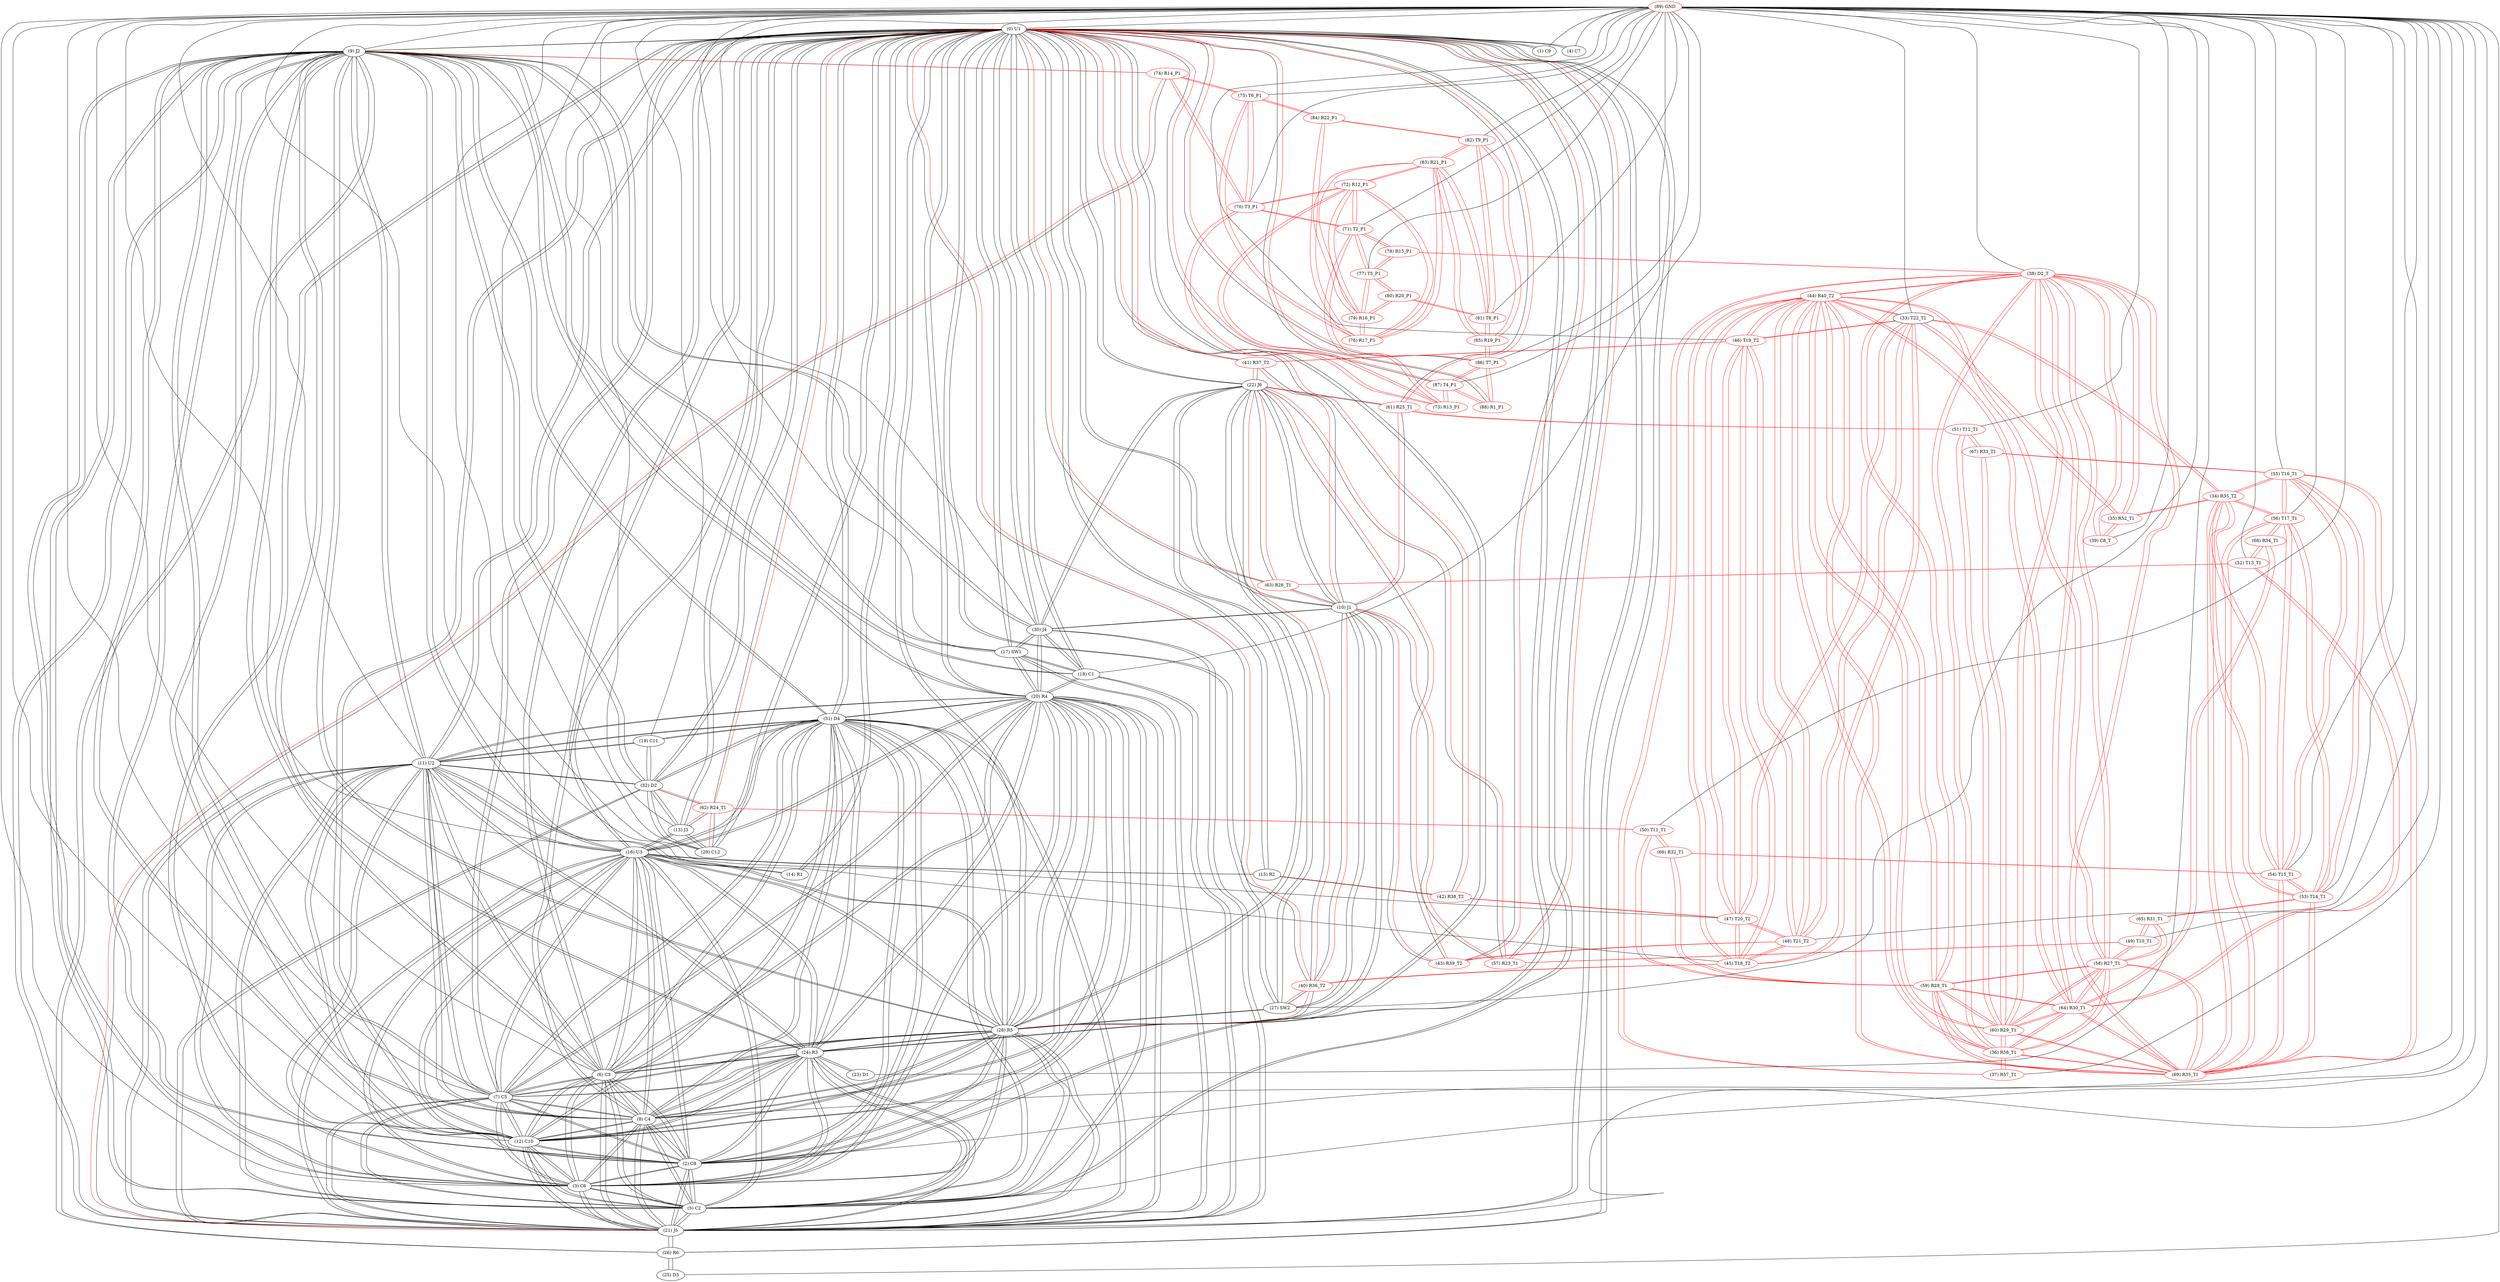 graph {
	0 [label="(0) U1"]
	9 [label="(9) J2"]
	21 [label="(21) J5"]
	26 [label="(26) R6"]
	10 [label="(10) J1"]
	28 [label="(28) R5"]
	22 [label="(22) J6"]
	27 [label="(27) SW2"]
	40 [label="(40) R36_T2"]
	16 [label="(16) U3"]
	5 [label="(5) C2"]
	3 [label="(3) C6"]
	2 [label="(2) C8"]
	20 [label="(20) R4"]
	12 [label="(12) C10"]
	8 [label="(8) C4"]
	11 [label="(11) U2"]
	7 [label="(7) C5"]
	6 [label="(6) C3"]
	24 [label="(24) R3"]
	31 [label="(31) D4"]
	1 [label="(1) C9"]
	43 [label="(43) R39_T2"]
	41 [label="(41) R37_T2"]
	57 [label="(57) R23_T1"]
	30 [label="(30) J4"]
	63 [label="(63) R26_T1"]
	61 [label="(61) R25_T1"]
	4 [label="(4) C7"]
	18 [label="(18) C1"]
	17 [label="(17) SW1"]
	13 [label="(13) J3"]
	32 [label="(32) D2"]
	29 [label="(29) C12"]
	62 [label="(62) R24_T1"]
	15 [label="(15) R2"]
	42 [label="(42) R38_T2"]
	14 [label="(14) R1"]
	88 [label="(88) R1_P1"]
	87 [label="(87) T4_P1"]
	86 [label="(86) T7_P1"]
	1 [label="(1) C9"]
	0 [label="(0) U1"]
	2 [label="(2) C8"]
	9 [label="(9) J2"]
	0 [label="(0) U1"]
	16 [label="(16) U3"]
	5 [label="(5) C2"]
	3 [label="(3) C6"]
	20 [label="(20) R4"]
	12 [label="(12) C10"]
	8 [label="(8) C4"]
	11 [label="(11) U2"]
	7 [label="(7) C5"]
	6 [label="(6) C3"]
	24 [label="(24) R3"]
	31 [label="(31) D4"]
	21 [label="(21) J5"]
	28 [label="(28) R5"]
	3 [label="(3) C6"]
	9 [label="(9) J2"]
	0 [label="(0) U1"]
	16 [label="(16) U3"]
	5 [label="(5) C2"]
	2 [label="(2) C8"]
	20 [label="(20) R4"]
	12 [label="(12) C10"]
	8 [label="(8) C4"]
	11 [label="(11) U2"]
	7 [label="(7) C5"]
	6 [label="(6) C3"]
	24 [label="(24) R3"]
	31 [label="(31) D4"]
	21 [label="(21) J5"]
	28 [label="(28) R5"]
	4 [label="(4) C7"]
	0 [label="(0) U1"]
	5 [label="(5) C2"]
	9 [label="(9) J2"]
	0 [label="(0) U1"]
	16 [label="(16) U3"]
	3 [label="(3) C6"]
	2 [label="(2) C8"]
	20 [label="(20) R4"]
	12 [label="(12) C10"]
	8 [label="(8) C4"]
	11 [label="(11) U2"]
	7 [label="(7) C5"]
	6 [label="(6) C3"]
	24 [label="(24) R3"]
	31 [label="(31) D4"]
	21 [label="(21) J5"]
	28 [label="(28) R5"]
	6 [label="(6) C3"]
	9 [label="(9) J2"]
	0 [label="(0) U1"]
	16 [label="(16) U3"]
	5 [label="(5) C2"]
	3 [label="(3) C6"]
	2 [label="(2) C8"]
	20 [label="(20) R4"]
	12 [label="(12) C10"]
	8 [label="(8) C4"]
	11 [label="(11) U2"]
	7 [label="(7) C5"]
	24 [label="(24) R3"]
	31 [label="(31) D4"]
	21 [label="(21) J5"]
	28 [label="(28) R5"]
	7 [label="(7) C5"]
	9 [label="(9) J2"]
	0 [label="(0) U1"]
	16 [label="(16) U3"]
	5 [label="(5) C2"]
	3 [label="(3) C6"]
	2 [label="(2) C8"]
	20 [label="(20) R4"]
	12 [label="(12) C10"]
	8 [label="(8) C4"]
	11 [label="(11) U2"]
	6 [label="(6) C3"]
	24 [label="(24) R3"]
	31 [label="(31) D4"]
	21 [label="(21) J5"]
	28 [label="(28) R5"]
	8 [label="(8) C4"]
	9 [label="(9) J2"]
	0 [label="(0) U1"]
	16 [label="(16) U3"]
	5 [label="(5) C2"]
	3 [label="(3) C6"]
	2 [label="(2) C8"]
	20 [label="(20) R4"]
	12 [label="(12) C10"]
	11 [label="(11) U2"]
	7 [label="(7) C5"]
	6 [label="(6) C3"]
	24 [label="(24) R3"]
	31 [label="(31) D4"]
	21 [label="(21) J5"]
	28 [label="(28) R5"]
	9 [label="(9) J2"]
	0 [label="(0) U1"]
	21 [label="(21) J5"]
	26 [label="(26) R6"]
	16 [label="(16) U3"]
	5 [label="(5) C2"]
	3 [label="(3) C6"]
	2 [label="(2) C8"]
	20 [label="(20) R4"]
	12 [label="(12) C10"]
	8 [label="(8) C4"]
	11 [label="(11) U2"]
	7 [label="(7) C5"]
	6 [label="(6) C3"]
	24 [label="(24) R3"]
	31 [label="(31) D4"]
	28 [label="(28) R5"]
	32 [label="(32) D2"]
	18 [label="(18) C1"]
	30 [label="(30) J4"]
	17 [label="(17) SW1"]
	74 [label="(74) R14_P1"]
	10 [label="(10) J1"]
	28 [label="(28) R5"]
	0 [label="(0) U1"]
	22 [label="(22) J6"]
	27 [label="(27) SW2"]
	40 [label="(40) R36_T2"]
	43 [label="(43) R39_T2"]
	41 [label="(41) R37_T2"]
	57 [label="(57) R23_T1"]
	30 [label="(30) J4"]
	63 [label="(63) R26_T1"]
	61 [label="(61) R25_T1"]
	11 [label="(11) U2"]
	9 [label="(9) J2"]
	0 [label="(0) U1"]
	16 [label="(16) U3"]
	5 [label="(5) C2"]
	3 [label="(3) C6"]
	2 [label="(2) C8"]
	20 [label="(20) R4"]
	12 [label="(12) C10"]
	8 [label="(8) C4"]
	7 [label="(7) C5"]
	6 [label="(6) C3"]
	24 [label="(24) R3"]
	31 [label="(31) D4"]
	21 [label="(21) J5"]
	28 [label="(28) R5"]
	19 [label="(19) C11"]
	32 [label="(32) D2"]
	12 [label="(12) C10"]
	9 [label="(9) J2"]
	0 [label="(0) U1"]
	16 [label="(16) U3"]
	5 [label="(5) C2"]
	3 [label="(3) C6"]
	2 [label="(2) C8"]
	20 [label="(20) R4"]
	8 [label="(8) C4"]
	11 [label="(11) U2"]
	7 [label="(7) C5"]
	6 [label="(6) C3"]
	24 [label="(24) R3"]
	31 [label="(31) D4"]
	21 [label="(21) J5"]
	28 [label="(28) R5"]
	13 [label="(13) J3"]
	0 [label="(0) U1"]
	32 [label="(32) D2"]
	29 [label="(29) C12"]
	62 [label="(62) R24_T1"]
	16 [label="(16) U3"]
	14 [label="(14) R1"]
	16 [label="(16) U3"]
	0 [label="(0) U1"]
	15 [label="(15) R2"]
	16 [label="(16) U3"]
	0 [label="(0) U1"]
	42 [label="(42) R38_T2"]
	16 [label="(16) U3"]
	9 [label="(9) J2"]
	0 [label="(0) U1"]
	5 [label="(5) C2"]
	3 [label="(3) C6"]
	2 [label="(2) C8"]
	20 [label="(20) R4"]
	12 [label="(12) C10"]
	8 [label="(8) C4"]
	11 [label="(11) U2"]
	7 [label="(7) C5"]
	6 [label="(6) C3"]
	24 [label="(24) R3"]
	31 [label="(31) D4"]
	21 [label="(21) J5"]
	28 [label="(28) R5"]
	14 [label="(14) R1"]
	15 [label="(15) R2"]
	13 [label="(13) J3"]
	17 [label="(17) SW1"]
	18 [label="(18) C1"]
	0 [label="(0) U1"]
	30 [label="(30) J4"]
	21 [label="(21) J5"]
	20 [label="(20) R4"]
	9 [label="(9) J2"]
	18 [label="(18) C1"]
	0 [label="(0) U1"]
	30 [label="(30) J4"]
	21 [label="(21) J5"]
	17 [label="(17) SW1"]
	20 [label="(20) R4"]
	9 [label="(9) J2"]
	19 [label="(19) C11"]
	32 [label="(32) D2"]
	31 [label="(31) D4"]
	11 [label="(11) U2"]
	20 [label="(20) R4"]
	9 [label="(9) J2"]
	0 [label="(0) U1"]
	16 [label="(16) U3"]
	5 [label="(5) C2"]
	3 [label="(3) C6"]
	2 [label="(2) C8"]
	12 [label="(12) C10"]
	8 [label="(8) C4"]
	11 [label="(11) U2"]
	7 [label="(7) C5"]
	6 [label="(6) C3"]
	24 [label="(24) R3"]
	31 [label="(31) D4"]
	21 [label="(21) J5"]
	28 [label="(28) R5"]
	18 [label="(18) C1"]
	30 [label="(30) J4"]
	17 [label="(17) SW1"]
	21 [label="(21) J5"]
	9 [label="(9) J2"]
	0 [label="(0) U1"]
	26 [label="(26) R6"]
	16 [label="(16) U3"]
	5 [label="(5) C2"]
	3 [label="(3) C6"]
	2 [label="(2) C8"]
	20 [label="(20) R4"]
	12 [label="(12) C10"]
	8 [label="(8) C4"]
	11 [label="(11) U2"]
	7 [label="(7) C5"]
	6 [label="(6) C3"]
	24 [label="(24) R3"]
	31 [label="(31) D4"]
	28 [label="(28) R5"]
	32 [label="(32) D2"]
	18 [label="(18) C1"]
	30 [label="(30) J4"]
	17 [label="(17) SW1"]
	74 [label="(74) R14_P1"]
	22 [label="(22) J6"]
	10 [label="(10) J1"]
	28 [label="(28) R5"]
	0 [label="(0) U1"]
	27 [label="(27) SW2"]
	40 [label="(40) R36_T2"]
	43 [label="(43) R39_T2"]
	41 [label="(41) R37_T2"]
	57 [label="(57) R23_T1"]
	30 [label="(30) J4"]
	63 [label="(63) R26_T1"]
	61 [label="(61) R25_T1"]
	23 [label="(23) D1"]
	24 [label="(24) R3"]
	24 [label="(24) R3"]
	9 [label="(9) J2"]
	0 [label="(0) U1"]
	16 [label="(16) U3"]
	5 [label="(5) C2"]
	3 [label="(3) C6"]
	2 [label="(2) C8"]
	20 [label="(20) R4"]
	12 [label="(12) C10"]
	8 [label="(8) C4"]
	11 [label="(11) U2"]
	7 [label="(7) C5"]
	6 [label="(6) C3"]
	31 [label="(31) D4"]
	21 [label="(21) J5"]
	28 [label="(28) R5"]
	23 [label="(23) D1"]
	25 [label="(25) D3"]
	26 [label="(26) R6"]
	26 [label="(26) R6"]
	25 [label="(25) D3"]
	9 [label="(9) J2"]
	0 [label="(0) U1"]
	21 [label="(21) J5"]
	27 [label="(27) SW2"]
	10 [label="(10) J1"]
	28 [label="(28) R5"]
	0 [label="(0) U1"]
	22 [label="(22) J6"]
	40 [label="(40) R36_T2"]
	28 [label="(28) R5"]
	10 [label="(10) J1"]
	0 [label="(0) U1"]
	22 [label="(22) J6"]
	27 [label="(27) SW2"]
	40 [label="(40) R36_T2"]
	9 [label="(9) J2"]
	16 [label="(16) U3"]
	5 [label="(5) C2"]
	3 [label="(3) C6"]
	2 [label="(2) C8"]
	20 [label="(20) R4"]
	12 [label="(12) C10"]
	8 [label="(8) C4"]
	11 [label="(11) U2"]
	7 [label="(7) C5"]
	6 [label="(6) C3"]
	24 [label="(24) R3"]
	31 [label="(31) D4"]
	21 [label="(21) J5"]
	29 [label="(29) C12"]
	0 [label="(0) U1"]
	13 [label="(13) J3"]
	32 [label="(32) D2"]
	62 [label="(62) R24_T1"]
	30 [label="(30) J4"]
	22 [label="(22) J6"]
	10 [label="(10) J1"]
	0 [label="(0) U1"]
	18 [label="(18) C1"]
	21 [label="(21) J5"]
	17 [label="(17) SW1"]
	20 [label="(20) R4"]
	9 [label="(9) J2"]
	31 [label="(31) D4"]
	9 [label="(9) J2"]
	0 [label="(0) U1"]
	16 [label="(16) U3"]
	5 [label="(5) C2"]
	3 [label="(3) C6"]
	2 [label="(2) C8"]
	20 [label="(20) R4"]
	12 [label="(12) C10"]
	8 [label="(8) C4"]
	11 [label="(11) U2"]
	7 [label="(7) C5"]
	6 [label="(6) C3"]
	24 [label="(24) R3"]
	21 [label="(21) J5"]
	28 [label="(28) R5"]
	19 [label="(19) C11"]
	32 [label="(32) D2"]
	32 [label="(32) D2"]
	9 [label="(9) J2"]
	21 [label="(21) J5"]
	0 [label="(0) U1"]
	13 [label="(13) J3"]
	29 [label="(29) C12"]
	62 [label="(62) R24_T1"]
	19 [label="(19) C11"]
	31 [label="(31) D4"]
	11 [label="(11) U2"]
	33 [label="(33) T22_T1"]
	46 [label="(46) T19_T2"]
	45 [label="(45) T18_T2"]
	44 [label="(44) R40_T2"]
	48 [label="(48) T21_T2"]
	47 [label="(47) T20_T2"]
	35 [label="(35) R52_T1"]
	34 [label="(34) R35_T2"]
	34 [label="(34) R35_T2" color=red]
	55 [label="(55) T16_T1"]
	54 [label="(54) T15_T1"]
	69 [label="(69) R35_T1"]
	53 [label="(53) T14_T1"]
	56 [label="(56) T17_T1"]
	35 [label="(35) R52_T1"]
	33 [label="(33) T22_T1"]
	35 [label="(35) R52_T1" color=red]
	38 [label="(38) D2_T"]
	39 [label="(39) C8_T"]
	34 [label="(34) R35_T2"]
	33 [label="(33) T22_T1"]
	36 [label="(36) R58_T1" color=red]
	37 [label="(37) R57_T1"]
	38 [label="(38) D2_T"]
	60 [label="(60) R29_T1"]
	69 [label="(69) R35_T1"]
	44 [label="(44) R40_T2"]
	64 [label="(64) R30_T1"]
	58 [label="(58) R27_T1"]
	59 [label="(59) R28_T1"]
	37 [label="(37) R57_T1" color=red]
	36 [label="(36) R58_T1"]
	38 [label="(38) D2_T"]
	38 [label="(38) D2_T" color=red]
	35 [label="(35) R52_T1"]
	39 [label="(39) C8_T"]
	36 [label="(36) R58_T1"]
	37 [label="(37) R57_T1"]
	60 [label="(60) R29_T1"]
	69 [label="(69) R35_T1"]
	44 [label="(44) R40_T2"]
	64 [label="(64) R30_T1"]
	58 [label="(58) R27_T1"]
	59 [label="(59) R28_T1"]
	78 [label="(78) R15_P1"]
	39 [label="(39) C8_T" color=red]
	38 [label="(38) D2_T"]
	35 [label="(35) R52_T1"]
	40 [label="(40) R36_T2" color=red]
	10 [label="(10) J1"]
	28 [label="(28) R5"]
	0 [label="(0) U1"]
	22 [label="(22) J6"]
	27 [label="(27) SW2"]
	45 [label="(45) T18_T2"]
	41 [label="(41) R37_T2" color=red]
	10 [label="(10) J1"]
	22 [label="(22) J6"]
	0 [label="(0) U1"]
	46 [label="(46) T19_T2"]
	42 [label="(42) R38_T2" color=red]
	0 [label="(0) U1"]
	15 [label="(15) R2"]
	47 [label="(47) T20_T2"]
	43 [label="(43) R39_T2" color=red]
	0 [label="(0) U1"]
	22 [label="(22) J6"]
	10 [label="(10) J1"]
	48 [label="(48) T21_T2"]
	44 [label="(44) R40_T2" color=red]
	60 [label="(60) R29_T1"]
	69 [label="(69) R35_T1"]
	64 [label="(64) R30_T1"]
	38 [label="(38) D2_T"]
	36 [label="(36) R58_T1"]
	58 [label="(58) R27_T1"]
	59 [label="(59) R28_T1"]
	33 [label="(33) T22_T1"]
	46 [label="(46) T19_T2"]
	45 [label="(45) T18_T2"]
	48 [label="(48) T21_T2"]
	47 [label="(47) T20_T2"]
	45 [label="(45) T18_T2" color=red]
	33 [label="(33) T22_T1"]
	46 [label="(46) T19_T2"]
	44 [label="(44) R40_T2"]
	48 [label="(48) T21_T2"]
	47 [label="(47) T20_T2"]
	40 [label="(40) R36_T2"]
	46 [label="(46) T19_T2" color=red]
	33 [label="(33) T22_T1"]
	45 [label="(45) T18_T2"]
	44 [label="(44) R40_T2"]
	48 [label="(48) T21_T2"]
	47 [label="(47) T20_T2"]
	41 [label="(41) R37_T2"]
	47 [label="(47) T20_T2" color=red]
	33 [label="(33) T22_T1"]
	46 [label="(46) T19_T2"]
	45 [label="(45) T18_T2"]
	44 [label="(44) R40_T2"]
	48 [label="(48) T21_T2"]
	42 [label="(42) R38_T2"]
	48 [label="(48) T21_T2" color=red]
	33 [label="(33) T22_T1"]
	46 [label="(46) T19_T2"]
	45 [label="(45) T18_T2"]
	44 [label="(44) R40_T2"]
	47 [label="(47) T20_T2"]
	43 [label="(43) R39_T2"]
	49 [label="(49) T10_T1" color=red]
	57 [label="(57) R23_T1"]
	65 [label="(65) R31_T1"]
	58 [label="(58) R27_T1"]
	50 [label="(50) T11_T1" color=red]
	62 [label="(62) R24_T1"]
	66 [label="(66) R32_T1"]
	59 [label="(59) R28_T1"]
	51 [label="(51) T12_T1" color=red]
	67 [label="(67) R33_T1"]
	60 [label="(60) R29_T1"]
	61 [label="(61) R25_T1"]
	52 [label="(52) T13_T1" color=red]
	64 [label="(64) R30_T1"]
	68 [label="(68) R34_T1"]
	63 [label="(63) R26_T1"]
	53 [label="(53) T14_T1" color=red]
	55 [label="(55) T16_T1"]
	54 [label="(54) T15_T1"]
	69 [label="(69) R35_T1"]
	56 [label="(56) T17_T1"]
	34 [label="(34) R35_T2"]
	65 [label="(65) R31_T1"]
	54 [label="(54) T15_T1" color=red]
	55 [label="(55) T16_T1"]
	69 [label="(69) R35_T1"]
	53 [label="(53) T14_T1"]
	56 [label="(56) T17_T1"]
	34 [label="(34) R35_T2"]
	66 [label="(66) R32_T1"]
	55 [label="(55) T16_T1" color=red]
	54 [label="(54) T15_T1"]
	69 [label="(69) R35_T1"]
	53 [label="(53) T14_T1"]
	56 [label="(56) T17_T1"]
	34 [label="(34) R35_T2"]
	67 [label="(67) R33_T1"]
	56 [label="(56) T17_T1" color=red]
	55 [label="(55) T16_T1"]
	54 [label="(54) T15_T1"]
	69 [label="(69) R35_T1"]
	53 [label="(53) T14_T1"]
	34 [label="(34) R35_T2"]
	68 [label="(68) R34_T1"]
	57 [label="(57) R23_T1" color=red]
	0 [label="(0) U1"]
	10 [label="(10) J1"]
	22 [label="(22) J6"]
	49 [label="(49) T10_T1"]
	58 [label="(58) R27_T1" color=red]
	60 [label="(60) R29_T1"]
	69 [label="(69) R35_T1"]
	44 [label="(44) R40_T2"]
	64 [label="(64) R30_T1"]
	38 [label="(38) D2_T"]
	36 [label="(36) R58_T1"]
	59 [label="(59) R28_T1"]
	49 [label="(49) T10_T1"]
	65 [label="(65) R31_T1"]
	59 [label="(59) R28_T1" color=red]
	60 [label="(60) R29_T1"]
	69 [label="(69) R35_T1"]
	44 [label="(44) R40_T2"]
	64 [label="(64) R30_T1"]
	38 [label="(38) D2_T"]
	36 [label="(36) R58_T1"]
	58 [label="(58) R27_T1"]
	66 [label="(66) R32_T1"]
	50 [label="(50) T11_T1"]
	60 [label="(60) R29_T1" color=red]
	69 [label="(69) R35_T1"]
	44 [label="(44) R40_T2"]
	64 [label="(64) R30_T1"]
	38 [label="(38) D2_T"]
	36 [label="(36) R58_T1"]
	58 [label="(58) R27_T1"]
	59 [label="(59) R28_T1"]
	67 [label="(67) R33_T1"]
	51 [label="(51) T12_T1"]
	61 [label="(61) R25_T1" color=red]
	22 [label="(22) J6"]
	10 [label="(10) J1"]
	0 [label="(0) U1"]
	51 [label="(51) T12_T1"]
	62 [label="(62) R24_T1" color=red]
	0 [label="(0) U1"]
	13 [label="(13) J3"]
	32 [label="(32) D2"]
	29 [label="(29) C12"]
	50 [label="(50) T11_T1"]
	63 [label="(63) R26_T1" color=red]
	0 [label="(0) U1"]
	22 [label="(22) J6"]
	10 [label="(10) J1"]
	52 [label="(52) T13_T1"]
	64 [label="(64) R30_T1" color=red]
	60 [label="(60) R29_T1"]
	69 [label="(69) R35_T1"]
	44 [label="(44) R40_T2"]
	38 [label="(38) D2_T"]
	36 [label="(36) R58_T1"]
	58 [label="(58) R27_T1"]
	59 [label="(59) R28_T1"]
	68 [label="(68) R34_T1"]
	52 [label="(52) T13_T1"]
	65 [label="(65) R31_T1" color=red]
	49 [label="(49) T10_T1"]
	58 [label="(58) R27_T1"]
	53 [label="(53) T14_T1"]
	66 [label="(66) R32_T1" color=red]
	54 [label="(54) T15_T1"]
	59 [label="(59) R28_T1"]
	50 [label="(50) T11_T1"]
	67 [label="(67) R33_T1" color=red]
	55 [label="(55) T16_T1"]
	60 [label="(60) R29_T1"]
	51 [label="(51) T12_T1"]
	68 [label="(68) R34_T1" color=red]
	56 [label="(56) T17_T1"]
	64 [label="(64) R30_T1"]
	52 [label="(52) T13_T1"]
	69 [label="(69) R35_T1" color=red]
	60 [label="(60) R29_T1"]
	44 [label="(44) R40_T2"]
	64 [label="(64) R30_T1"]
	38 [label="(38) D2_T"]
	36 [label="(36) R58_T1"]
	58 [label="(58) R27_T1"]
	59 [label="(59) R28_T1"]
	55 [label="(55) T16_T1"]
	54 [label="(54) T15_T1"]
	53 [label="(53) T14_T1"]
	56 [label="(56) T17_T1"]
	34 [label="(34) R35_T2"]
	70 [label="(70) T3_P1" color=red]
	74 [label="(74) R14_P1"]
	75 [label="(75) T6_P1"]
	73 [label="(73) R13_P1"]
	72 [label="(72) R12_P1"]
	71 [label="(71) T2_P1"]
	71 [label="(71) T2_P1" color=red]
	73 [label="(73) R13_P1"]
	70 [label="(70) T3_P1"]
	72 [label="(72) R12_P1"]
	77 [label="(77) T5_P1"]
	78 [label="(78) R15_P1"]
	72 [label="(72) R12_P1" color=red]
	83 [label="(83) R21_P1"]
	79 [label="(79) R16_P1"]
	76 [label="(76) R17_P1"]
	73 [label="(73) R13_P1"]
	70 [label="(70) T3_P1"]
	71 [label="(71) T2_P1"]
	73 [label="(73) R13_P1" color=red]
	87 [label="(87) T4_P1"]
	70 [label="(70) T3_P1"]
	72 [label="(72) R12_P1"]
	71 [label="(71) T2_P1"]
	74 [label="(74) R14_P1" color=red]
	9 [label="(9) J2"]
	21 [label="(21) J5"]
	70 [label="(70) T3_P1"]
	75 [label="(75) T6_P1"]
	75 [label="(75) T6_P1" color=red]
	74 [label="(74) R14_P1"]
	70 [label="(70) T3_P1"]
	84 [label="(84) R22_P1"]
	76 [label="(76) R17_P1"]
	76 [label="(76) R17_P1" color=red]
	83 [label="(83) R21_P1"]
	79 [label="(79) R16_P1"]
	72 [label="(72) R12_P1"]
	84 [label="(84) R22_P1"]
	75 [label="(75) T6_P1"]
	77 [label="(77) T5_P1" color=red]
	71 [label="(71) T2_P1"]
	78 [label="(78) R15_P1"]
	79 [label="(79) R16_P1"]
	80 [label="(80) R20_P1"]
	78 [label="(78) R15_P1" color=red]
	38 [label="(38) D2_T"]
	71 [label="(71) T2_P1"]
	77 [label="(77) T5_P1"]
	79 [label="(79) R16_P1" color=red]
	83 [label="(83) R21_P1"]
	72 [label="(72) R12_P1"]
	76 [label="(76) R17_P1"]
	77 [label="(77) T5_P1"]
	80 [label="(80) R20_P1"]
	80 [label="(80) R20_P1" color=red]
	81 [label="(81) T8_P1"]
	79 [label="(79) R16_P1"]
	77 [label="(77) T5_P1"]
	81 [label="(81) T8_P1" color=red]
	82 [label="(82) T9_P1"]
	83 [label="(83) R21_P1"]
	85 [label="(85) R19_P1"]
	80 [label="(80) R20_P1"]
	82 [label="(82) T9_P1" color=red]
	84 [label="(84) R22_P1"]
	83 [label="(83) R21_P1"]
	81 [label="(81) T8_P1"]
	85 [label="(85) R19_P1"]
	83 [label="(83) R21_P1" color=red]
	79 [label="(79) R16_P1"]
	72 [label="(72) R12_P1"]
	76 [label="(76) R17_P1"]
	82 [label="(82) T9_P1"]
	81 [label="(81) T8_P1"]
	85 [label="(85) R19_P1"]
	84 [label="(84) R22_P1" color=red]
	82 [label="(82) T9_P1"]
	75 [label="(75) T6_P1"]
	76 [label="(76) R17_P1"]
	85 [label="(85) R19_P1" color=red]
	82 [label="(82) T9_P1"]
	83 [label="(83) R21_P1"]
	81 [label="(81) T8_P1"]
	86 [label="(86) T7_P1"]
	86 [label="(86) T7_P1" color=red]
	88 [label="(88) R1_P1"]
	87 [label="(87) T4_P1"]
	0 [label="(0) U1"]
	85 [label="(85) R19_P1"]
	87 [label="(87) T4_P1" color=red]
	73 [label="(73) R13_P1"]
	88 [label="(88) R1_P1"]
	86 [label="(86) T7_P1"]
	0 [label="(0) U1"]
	88 [label="(88) R1_P1" color=red]
	87 [label="(87) T4_P1"]
	86 [label="(86) T7_P1"]
	0 [label="(0) U1"]
	89 [label="(89) GND" color=red]
	3 [label="(3) C6"]
	2 [label="(2) C8"]
	1 [label="(1) C9"]
	21 [label="(21) J5"]
	7 [label="(7) C5"]
	0 [label="(0) U1"]
	4 [label="(4) C7"]
	5 [label="(5) C2"]
	6 [label="(6) C3"]
	8 [label="(8) C4"]
	25 [label="(25) D3"]
	29 [label="(29) C12"]
	30 [label="(30) J4"]
	17 [label="(17) SW1"]
	18 [label="(18) C1"]
	19 [label="(19) C11"]
	9 [label="(9) J2"]
	27 [label="(27) SW2"]
	23 [label="(23) D1"]
	13 [label="(13) J3"]
	11 [label="(11) U2"]
	16 [label="(16) U3"]
	12 [label="(12) C10"]
	47 [label="(47) T20_T2"]
	45 [label="(45) T18_T2"]
	46 [label="(46) T19_T2"]
	48 [label="(48) T21_T2"]
	37 [label="(37) R57_T1"]
	33 [label="(33) T22_T1"]
	38 [label="(38) D2_T"]
	50 [label="(50) T11_T1"]
	55 [label="(55) T16_T1"]
	56 [label="(56) T17_T1"]
	49 [label="(49) T10_T1"]
	51 [label="(51) T12_T1"]
	52 [label="(52) T13_T1"]
	53 [label="(53) T14_T1"]
	54 [label="(54) T15_T1"]
	39 [label="(39) C8_T"]
	70 [label="(70) T3_P1"]
	87 [label="(87) T4_P1"]
	86 [label="(86) T7_P1"]
	77 [label="(77) T5_P1"]
	82 [label="(82) T9_P1"]
	81 [label="(81) T8_P1"]
	75 [label="(75) T6_P1"]
	71 [label="(71) T2_P1"]
	0 -- 9
	0 -- 21
	0 -- 26
	0 -- 10
	0 -- 28
	0 -- 22
	0 -- 27
	0 -- 40
	0 -- 16
	0 -- 5
	0 -- 3
	0 -- 2
	0 -- 20
	0 -- 12
	0 -- 8
	0 -- 11
	0 -- 7
	0 -- 6
	0 -- 24
	0 -- 31
	0 -- 1
	0 -- 43
	0 -- 41
	0 -- 57
	0 -- 30
	0 -- 63
	0 -- 61
	0 -- 4
	0 -- 18
	0 -- 17
	0 -- 13
	0 -- 32
	0 -- 29
	0 -- 62
	0 -- 15
	0 -- 42
	0 -- 14
	0 -- 88
	0 -- 87
	0 -- 86
	1 -- 0
	2 -- 9
	2 -- 0
	2 -- 16
	2 -- 5
	2 -- 3
	2 -- 20
	2 -- 12
	2 -- 8
	2 -- 11
	2 -- 7
	2 -- 6
	2 -- 24
	2 -- 31
	2 -- 21
	2 -- 28
	3 -- 9
	3 -- 0
	3 -- 16
	3 -- 5
	3 -- 2
	3 -- 20
	3 -- 12
	3 -- 8
	3 -- 11
	3 -- 7
	3 -- 6
	3 -- 24
	3 -- 31
	3 -- 21
	3 -- 28
	4 -- 0
	5 -- 9
	5 -- 0
	5 -- 16
	5 -- 3
	5 -- 2
	5 -- 20
	5 -- 12
	5 -- 8
	5 -- 11
	5 -- 7
	5 -- 6
	5 -- 24
	5 -- 31
	5 -- 21
	5 -- 28
	6 -- 9
	6 -- 0
	6 -- 16
	6 -- 5
	6 -- 3
	6 -- 2
	6 -- 20
	6 -- 12
	6 -- 8
	6 -- 11
	6 -- 7
	6 -- 24
	6 -- 31
	6 -- 21
	6 -- 28
	7 -- 9
	7 -- 0
	7 -- 16
	7 -- 5
	7 -- 3
	7 -- 2
	7 -- 20
	7 -- 12
	7 -- 8
	7 -- 11
	7 -- 6
	7 -- 24
	7 -- 31
	7 -- 21
	7 -- 28
	8 -- 9
	8 -- 0
	8 -- 16
	8 -- 5
	8 -- 3
	8 -- 2
	8 -- 20
	8 -- 12
	8 -- 11
	8 -- 7
	8 -- 6
	8 -- 24
	8 -- 31
	8 -- 21
	8 -- 28
	9 -- 0
	9 -- 21
	9 -- 26
	9 -- 16
	9 -- 5
	9 -- 3
	9 -- 2
	9 -- 20
	9 -- 12
	9 -- 8
	9 -- 11
	9 -- 7
	9 -- 6
	9 -- 24
	9 -- 31
	9 -- 28
	9 -- 32
	9 -- 18
	9 -- 30
	9 -- 17
	9 -- 74
	10 -- 28
	10 -- 0
	10 -- 22
	10 -- 27
	10 -- 40
	10 -- 43
	10 -- 41
	10 -- 57
	10 -- 30
	10 -- 63
	10 -- 61
	11 -- 9
	11 -- 0
	11 -- 16
	11 -- 5
	11 -- 3
	11 -- 2
	11 -- 20
	11 -- 12
	11 -- 8
	11 -- 7
	11 -- 6
	11 -- 24
	11 -- 31
	11 -- 21
	11 -- 28
	11 -- 19
	11 -- 32
	12 -- 9
	12 -- 0
	12 -- 16
	12 -- 5
	12 -- 3
	12 -- 2
	12 -- 20
	12 -- 8
	12 -- 11
	12 -- 7
	12 -- 6
	12 -- 24
	12 -- 31
	12 -- 21
	12 -- 28
	13 -- 0
	13 -- 32
	13 -- 29
	13 -- 62
	13 -- 16
	14 -- 16
	14 -- 0
	15 -- 16
	15 -- 0
	15 -- 42
	16 -- 9
	16 -- 0
	16 -- 5
	16 -- 3
	16 -- 2
	16 -- 20
	16 -- 12
	16 -- 8
	16 -- 11
	16 -- 7
	16 -- 6
	16 -- 24
	16 -- 31
	16 -- 21
	16 -- 28
	16 -- 14
	16 -- 15
	16 -- 13
	17 -- 18
	17 -- 0
	17 -- 30
	17 -- 21
	17 -- 20
	17 -- 9
	18 -- 0
	18 -- 30
	18 -- 21
	18 -- 17
	18 -- 20
	18 -- 9
	19 -- 32
	19 -- 31
	19 -- 11
	20 -- 9
	20 -- 0
	20 -- 16
	20 -- 5
	20 -- 3
	20 -- 2
	20 -- 12
	20 -- 8
	20 -- 11
	20 -- 7
	20 -- 6
	20 -- 24
	20 -- 31
	20 -- 21
	20 -- 28
	20 -- 18
	20 -- 30
	20 -- 17
	21 -- 9
	21 -- 0
	21 -- 26
	21 -- 16
	21 -- 5
	21 -- 3
	21 -- 2
	21 -- 20
	21 -- 12
	21 -- 8
	21 -- 11
	21 -- 7
	21 -- 6
	21 -- 24
	21 -- 31
	21 -- 28
	21 -- 32
	21 -- 18
	21 -- 30
	21 -- 17
	21 -- 74
	22 -- 10
	22 -- 28
	22 -- 0
	22 -- 27
	22 -- 40
	22 -- 43
	22 -- 41
	22 -- 57
	22 -- 30
	22 -- 63
	22 -- 61
	23 -- 24
	24 -- 9
	24 -- 0
	24 -- 16
	24 -- 5
	24 -- 3
	24 -- 2
	24 -- 20
	24 -- 12
	24 -- 8
	24 -- 11
	24 -- 7
	24 -- 6
	24 -- 31
	24 -- 21
	24 -- 28
	24 -- 23
	25 -- 26
	26 -- 25
	26 -- 9
	26 -- 0
	26 -- 21
	27 -- 10
	27 -- 28
	27 -- 0
	27 -- 22
	27 -- 40
	28 -- 10
	28 -- 0
	28 -- 22
	28 -- 27
	28 -- 40
	28 -- 9
	28 -- 16
	28 -- 5
	28 -- 3
	28 -- 2
	28 -- 20
	28 -- 12
	28 -- 8
	28 -- 11
	28 -- 7
	28 -- 6
	28 -- 24
	28 -- 31
	28 -- 21
	29 -- 0
	29 -- 13
	29 -- 32
	29 -- 62
	30 -- 22
	30 -- 10
	30 -- 0
	30 -- 18
	30 -- 21
	30 -- 17
	30 -- 20
	30 -- 9
	31 -- 9
	31 -- 0
	31 -- 16
	31 -- 5
	31 -- 3
	31 -- 2
	31 -- 20
	31 -- 12
	31 -- 8
	31 -- 11
	31 -- 7
	31 -- 6
	31 -- 24
	31 -- 21
	31 -- 28
	31 -- 19
	31 -- 32
	32 -- 9
	32 -- 21
	32 -- 0
	32 -- 13
	32 -- 29
	32 -- 62
	32 -- 19
	32 -- 31
	32 -- 11
	33 -- 46 [color=red]
	33 -- 45 [color=red]
	33 -- 44 [color=red]
	33 -- 48 [color=red]
	33 -- 47 [color=red]
	33 -- 35 [color=red]
	33 -- 34 [color=red]
	34 -- 55 [color=red]
	34 -- 54 [color=red]
	34 -- 69 [color=red]
	34 -- 53 [color=red]
	34 -- 56 [color=red]
	34 -- 35 [color=red]
	34 -- 33 [color=red]
	35 -- 38 [color=red]
	35 -- 39 [color=red]
	35 -- 34 [color=red]
	35 -- 33 [color=red]
	36 -- 37 [color=red]
	36 -- 38 [color=red]
	36 -- 60 [color=red]
	36 -- 69 [color=red]
	36 -- 44 [color=red]
	36 -- 64 [color=red]
	36 -- 58 [color=red]
	36 -- 59 [color=red]
	37 -- 36 [color=red]
	37 -- 38 [color=red]
	38 -- 35 [color=red]
	38 -- 39 [color=red]
	38 -- 36 [color=red]
	38 -- 37 [color=red]
	38 -- 60 [color=red]
	38 -- 69 [color=red]
	38 -- 44 [color=red]
	38 -- 64 [color=red]
	38 -- 58 [color=red]
	38 -- 59 [color=red]
	38 -- 78 [color=red]
	39 -- 38 [color=red]
	39 -- 35 [color=red]
	40 -- 10 [color=red]
	40 -- 28 [color=red]
	40 -- 0 [color=red]
	40 -- 22 [color=red]
	40 -- 27 [color=red]
	40 -- 45 [color=red]
	41 -- 10 [color=red]
	41 -- 22 [color=red]
	41 -- 0 [color=red]
	41 -- 46 [color=red]
	42 -- 0 [color=red]
	42 -- 15 [color=red]
	42 -- 47 [color=red]
	43 -- 0 [color=red]
	43 -- 22 [color=red]
	43 -- 10 [color=red]
	43 -- 48 [color=red]
	44 -- 60 [color=red]
	44 -- 69 [color=red]
	44 -- 64 [color=red]
	44 -- 38 [color=red]
	44 -- 36 [color=red]
	44 -- 58 [color=red]
	44 -- 59 [color=red]
	44 -- 33 [color=red]
	44 -- 46 [color=red]
	44 -- 45 [color=red]
	44 -- 48 [color=red]
	44 -- 47 [color=red]
	45 -- 33 [color=red]
	45 -- 46 [color=red]
	45 -- 44 [color=red]
	45 -- 48 [color=red]
	45 -- 47 [color=red]
	45 -- 40 [color=red]
	46 -- 33 [color=red]
	46 -- 45 [color=red]
	46 -- 44 [color=red]
	46 -- 48 [color=red]
	46 -- 47 [color=red]
	46 -- 41 [color=red]
	47 -- 33 [color=red]
	47 -- 46 [color=red]
	47 -- 45 [color=red]
	47 -- 44 [color=red]
	47 -- 48 [color=red]
	47 -- 42 [color=red]
	48 -- 33 [color=red]
	48 -- 46 [color=red]
	48 -- 45 [color=red]
	48 -- 44 [color=red]
	48 -- 47 [color=red]
	48 -- 43 [color=red]
	49 -- 57 [color=red]
	49 -- 65 [color=red]
	49 -- 58 [color=red]
	50 -- 62 [color=red]
	50 -- 66 [color=red]
	50 -- 59 [color=red]
	51 -- 67 [color=red]
	51 -- 60 [color=red]
	51 -- 61 [color=red]
	52 -- 64 [color=red]
	52 -- 68 [color=red]
	52 -- 63 [color=red]
	53 -- 55 [color=red]
	53 -- 54 [color=red]
	53 -- 69 [color=red]
	53 -- 56 [color=red]
	53 -- 34 [color=red]
	53 -- 65 [color=red]
	54 -- 55 [color=red]
	54 -- 69 [color=red]
	54 -- 53 [color=red]
	54 -- 56 [color=red]
	54 -- 34 [color=red]
	54 -- 66 [color=red]
	55 -- 54 [color=red]
	55 -- 69 [color=red]
	55 -- 53 [color=red]
	55 -- 56 [color=red]
	55 -- 34 [color=red]
	55 -- 67 [color=red]
	56 -- 55 [color=red]
	56 -- 54 [color=red]
	56 -- 69 [color=red]
	56 -- 53 [color=red]
	56 -- 34 [color=red]
	56 -- 68 [color=red]
	57 -- 0 [color=red]
	57 -- 10 [color=red]
	57 -- 22 [color=red]
	57 -- 49 [color=red]
	58 -- 60 [color=red]
	58 -- 69 [color=red]
	58 -- 44 [color=red]
	58 -- 64 [color=red]
	58 -- 38 [color=red]
	58 -- 36 [color=red]
	58 -- 59 [color=red]
	58 -- 49 [color=red]
	58 -- 65 [color=red]
	59 -- 60 [color=red]
	59 -- 69 [color=red]
	59 -- 44 [color=red]
	59 -- 64 [color=red]
	59 -- 38 [color=red]
	59 -- 36 [color=red]
	59 -- 58 [color=red]
	59 -- 66 [color=red]
	59 -- 50 [color=red]
	60 -- 69 [color=red]
	60 -- 44 [color=red]
	60 -- 64 [color=red]
	60 -- 38 [color=red]
	60 -- 36 [color=red]
	60 -- 58 [color=red]
	60 -- 59 [color=red]
	60 -- 67 [color=red]
	60 -- 51 [color=red]
	61 -- 22 [color=red]
	61 -- 10 [color=red]
	61 -- 0 [color=red]
	61 -- 51 [color=red]
	62 -- 0 [color=red]
	62 -- 13 [color=red]
	62 -- 32 [color=red]
	62 -- 29 [color=red]
	62 -- 50 [color=red]
	63 -- 0 [color=red]
	63 -- 22 [color=red]
	63 -- 10 [color=red]
	63 -- 52 [color=red]
	64 -- 60 [color=red]
	64 -- 69 [color=red]
	64 -- 44 [color=red]
	64 -- 38 [color=red]
	64 -- 36 [color=red]
	64 -- 58 [color=red]
	64 -- 59 [color=red]
	64 -- 68 [color=red]
	64 -- 52 [color=red]
	65 -- 49 [color=red]
	65 -- 58 [color=red]
	65 -- 53 [color=red]
	66 -- 54 [color=red]
	66 -- 59 [color=red]
	66 -- 50 [color=red]
	67 -- 55 [color=red]
	67 -- 60 [color=red]
	67 -- 51 [color=red]
	68 -- 56 [color=red]
	68 -- 64 [color=red]
	68 -- 52 [color=red]
	69 -- 60 [color=red]
	69 -- 44 [color=red]
	69 -- 64 [color=red]
	69 -- 38 [color=red]
	69 -- 36 [color=red]
	69 -- 58 [color=red]
	69 -- 59 [color=red]
	69 -- 55 [color=red]
	69 -- 54 [color=red]
	69 -- 53 [color=red]
	69 -- 56 [color=red]
	69 -- 34 [color=red]
	70 -- 74 [color=red]
	70 -- 75 [color=red]
	70 -- 73 [color=red]
	70 -- 72 [color=red]
	70 -- 71 [color=red]
	71 -- 73 [color=red]
	71 -- 70 [color=red]
	71 -- 72 [color=red]
	71 -- 77 [color=red]
	71 -- 78 [color=red]
	72 -- 83 [color=red]
	72 -- 79 [color=red]
	72 -- 76 [color=red]
	72 -- 73 [color=red]
	72 -- 70 [color=red]
	72 -- 71 [color=red]
	73 -- 87 [color=red]
	73 -- 70 [color=red]
	73 -- 72 [color=red]
	73 -- 71 [color=red]
	74 -- 9 [color=red]
	74 -- 21 [color=red]
	74 -- 70 [color=red]
	74 -- 75 [color=red]
	75 -- 74 [color=red]
	75 -- 70 [color=red]
	75 -- 84 [color=red]
	75 -- 76 [color=red]
	76 -- 83 [color=red]
	76 -- 79 [color=red]
	76 -- 72 [color=red]
	76 -- 84 [color=red]
	76 -- 75 [color=red]
	77 -- 71 [color=red]
	77 -- 78 [color=red]
	77 -- 79 [color=red]
	77 -- 80 [color=red]
	78 -- 38 [color=red]
	78 -- 71 [color=red]
	78 -- 77 [color=red]
	79 -- 83 [color=red]
	79 -- 72 [color=red]
	79 -- 76 [color=red]
	79 -- 77 [color=red]
	79 -- 80 [color=red]
	80 -- 81 [color=red]
	80 -- 79 [color=red]
	80 -- 77 [color=red]
	81 -- 82 [color=red]
	81 -- 83 [color=red]
	81 -- 85 [color=red]
	81 -- 80 [color=red]
	82 -- 84 [color=red]
	82 -- 83 [color=red]
	82 -- 81 [color=red]
	82 -- 85 [color=red]
	83 -- 79 [color=red]
	83 -- 72 [color=red]
	83 -- 76 [color=red]
	83 -- 82 [color=red]
	83 -- 81 [color=red]
	83 -- 85 [color=red]
	84 -- 82 [color=red]
	84 -- 75 [color=red]
	84 -- 76 [color=red]
	85 -- 82 [color=red]
	85 -- 83 [color=red]
	85 -- 81 [color=red]
	85 -- 86 [color=red]
	86 -- 88 [color=red]
	86 -- 87 [color=red]
	86 -- 0 [color=red]
	86 -- 85 [color=red]
	87 -- 73 [color=red]
	87 -- 88 [color=red]
	87 -- 86 [color=red]
	87 -- 0 [color=red]
	88 -- 87 [color=red]
	88 -- 86 [color=red]
	88 -- 0 [color=red]
	89 -- 3
	89 -- 2
	89 -- 1
	89 -- 21
	89 -- 7
	89 -- 0
	89 -- 4
	89 -- 5
	89 -- 6
	89 -- 8
	89 -- 25
	89 -- 29
	89 -- 30
	89 -- 17
	89 -- 18
	89 -- 19
	89 -- 9
	89 -- 27
	89 -- 23
	89 -- 13
	89 -- 11
	89 -- 16
	89 -- 12
	89 -- 47
	89 -- 45
	89 -- 46
	89 -- 48
	89 -- 37
	89 -- 33
	89 -- 38
	89 -- 50
	89 -- 55
	89 -- 56
	89 -- 49
	89 -- 51
	89 -- 52
	89 -- 53
	89 -- 54
	89 -- 39
	89 -- 70
	89 -- 87
	89 -- 86
	89 -- 77
	89 -- 82
	89 -- 81
	89 -- 75
	89 -- 71
}
